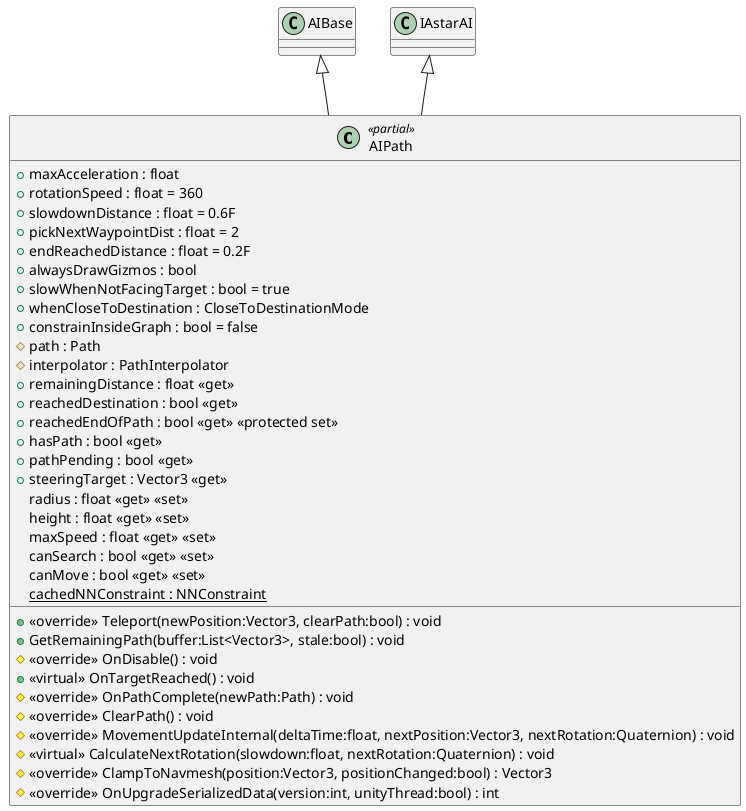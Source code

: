 @startuml
class AIPath <<partial>> {
    + maxAcceleration : float
    + rotationSpeed : float = 360
    + slowdownDistance : float = 0.6F
    + pickNextWaypointDist : float = 2
    + endReachedDistance : float = 0.2F
    + alwaysDrawGizmos : bool
    + slowWhenNotFacingTarget : bool = true
    + whenCloseToDestination : CloseToDestinationMode
    + constrainInsideGraph : bool = false
    # path : Path
    # interpolator : PathInterpolator
    + <<override>> Teleport(newPosition:Vector3, clearPath:bool) : void
    + remainingDistance : float <<get>>
    + reachedDestination : bool <<get>>
    + reachedEndOfPath : bool <<get>> <<protected set>>
    + hasPath : bool <<get>>
    + pathPending : bool <<get>>
    + steeringTarget : Vector3 <<get>>
    radius : float <<get>> <<set>>
    height : float <<get>> <<set>>
    maxSpeed : float <<get>> <<set>>
    canSearch : bool <<get>> <<set>>
    canMove : bool <<get>> <<set>>
    + GetRemainingPath(buffer:List<Vector3>, stale:bool) : void
    # <<override>> OnDisable() : void
    + <<virtual>> OnTargetReached() : void
    # <<override>> OnPathComplete(newPath:Path) : void
    # <<override>> ClearPath() : void
    # <<override>> MovementUpdateInternal(deltaTime:float, nextPosition:Vector3, nextRotation:Quaternion) : void
    # <<virtual>> CalculateNextRotation(slowdown:float, nextRotation:Quaternion) : void
    {static} cachedNNConstraint : NNConstraint
    # <<override>> ClampToNavmesh(position:Vector3, positionChanged:bool) : Vector3
    # <<override>> OnUpgradeSerializedData(version:int, unityThread:bool) : int
}
AIBase <|-- AIPath
IAstarAI <|-- AIPath
@enduml
